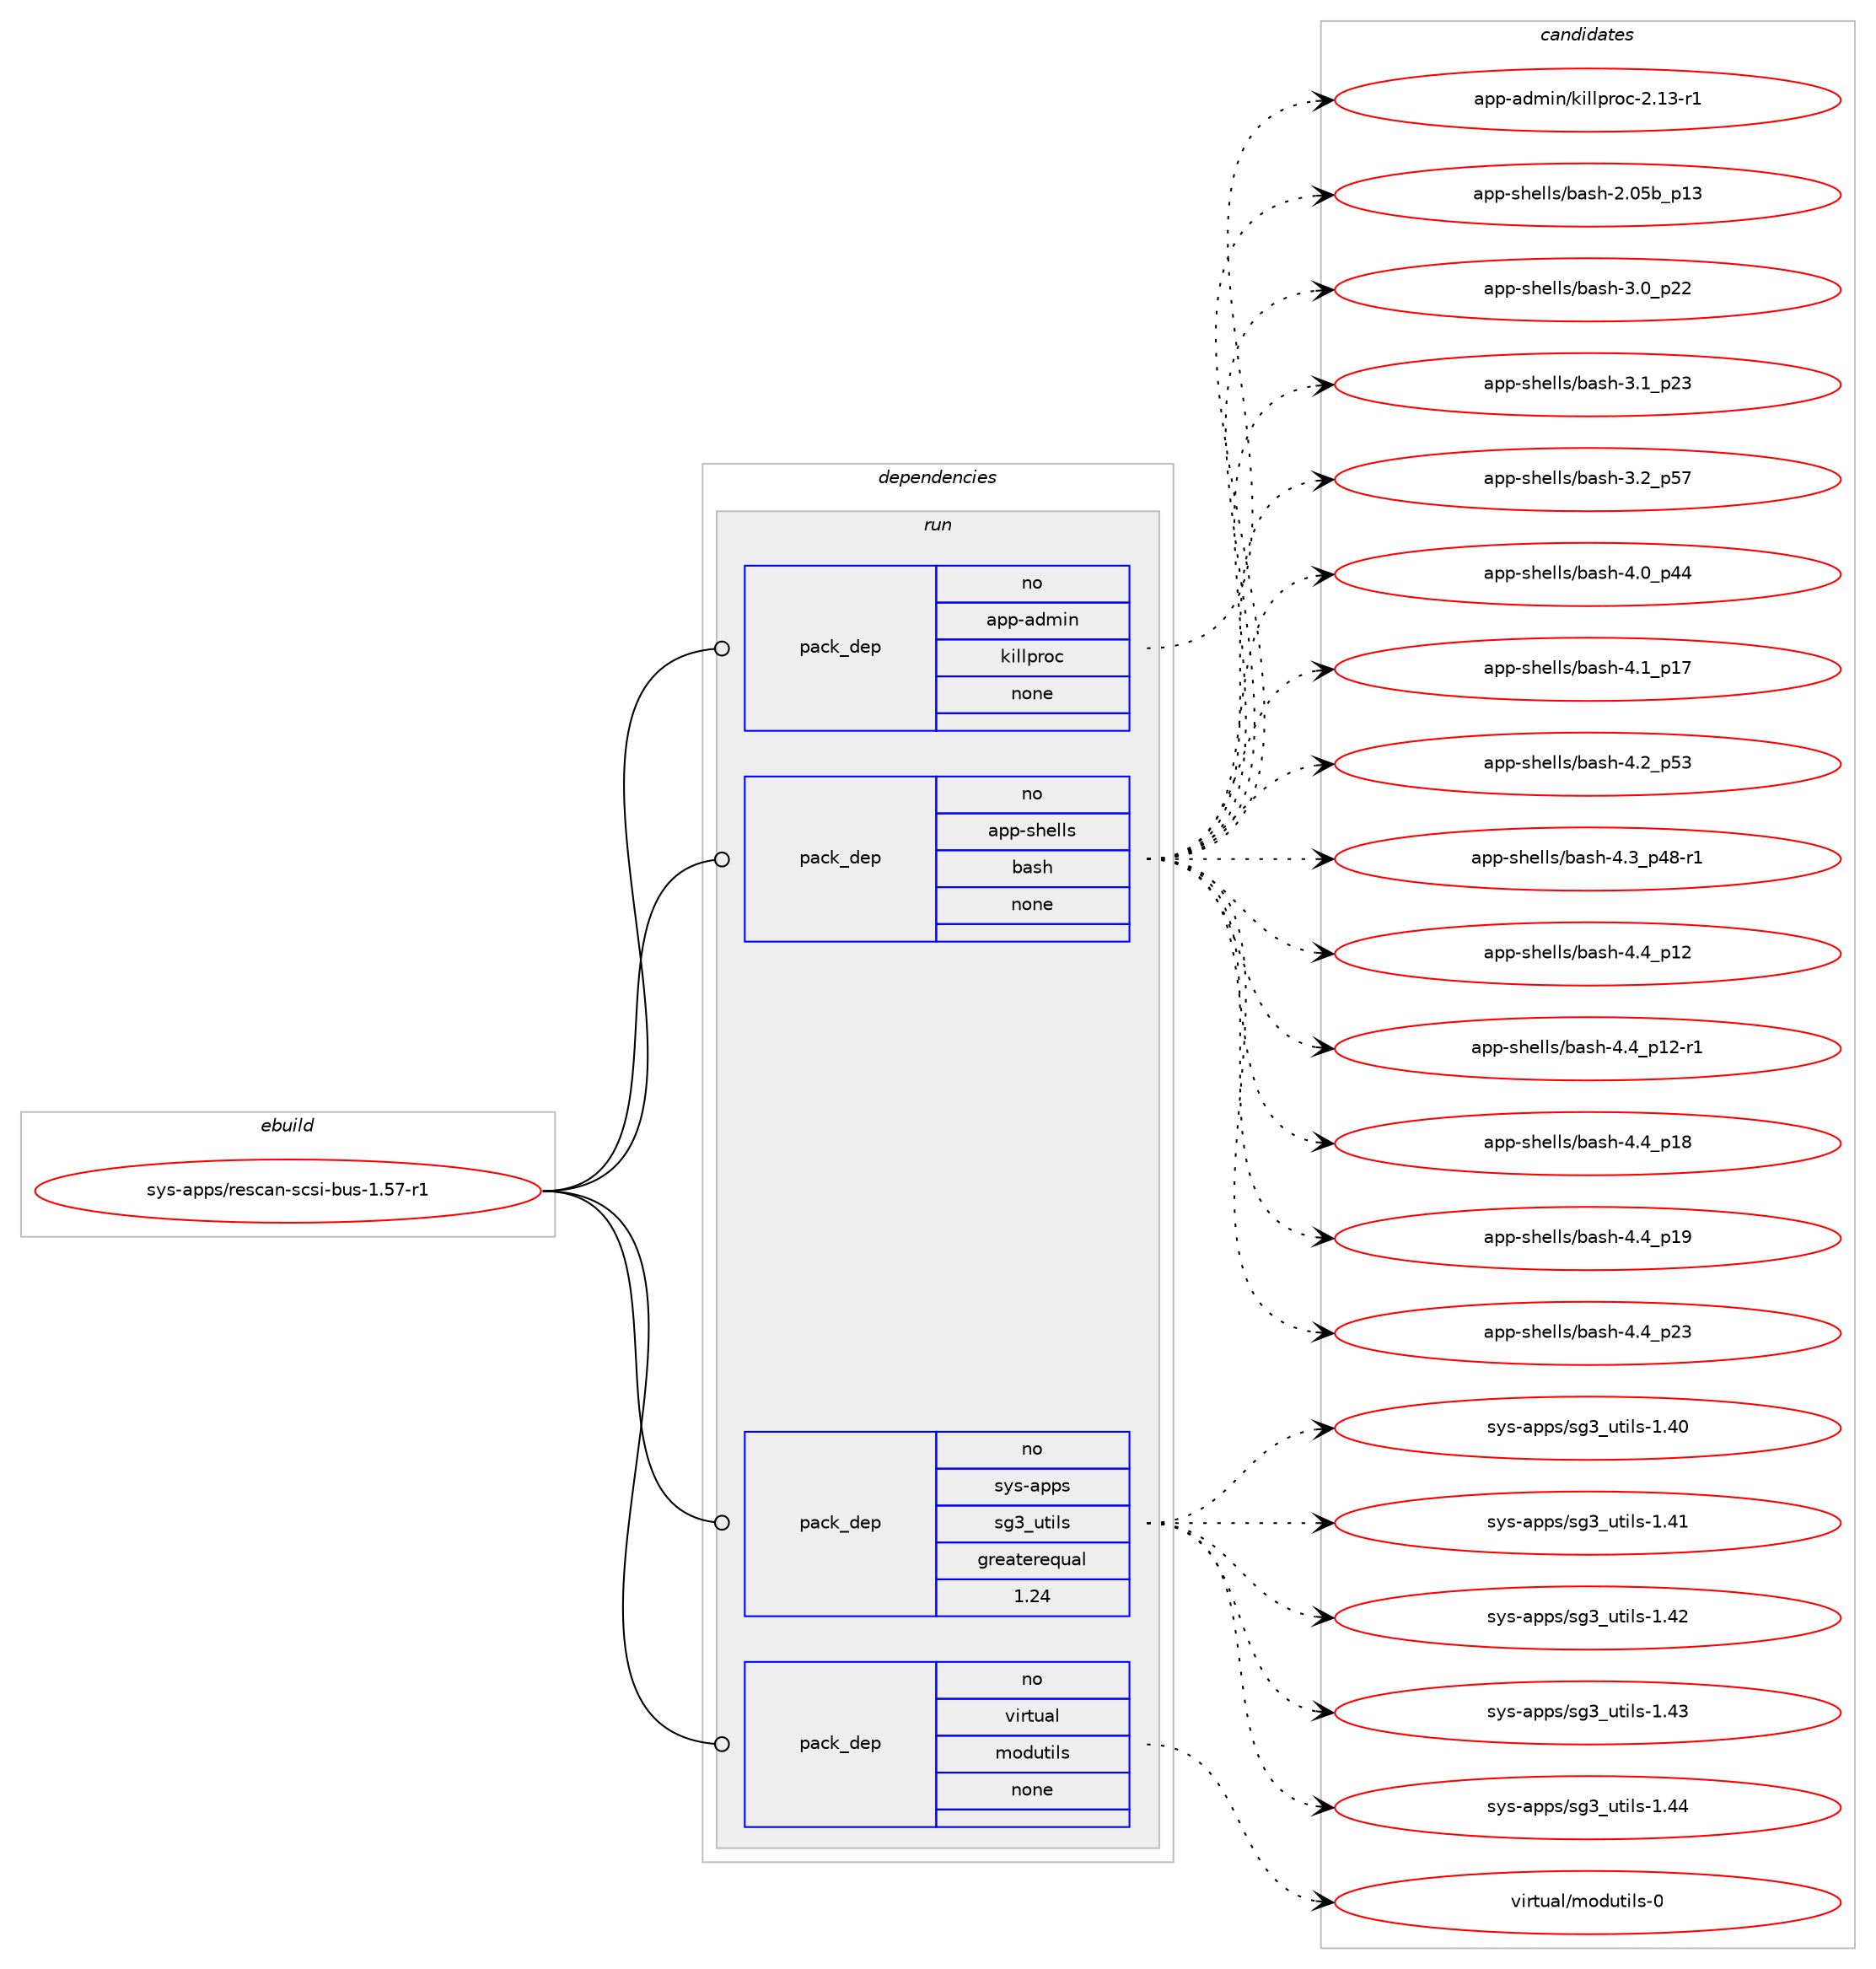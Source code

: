 digraph prolog {

# *************
# Graph options
# *************

newrank=true;
concentrate=true;
compound=true;
graph [rankdir=LR,fontname=Helvetica,fontsize=10,ranksep=1.5];#, ranksep=2.5, nodesep=0.2];
edge  [arrowhead=vee];
node  [fontname=Helvetica,fontsize=10];

# **********
# The ebuild
# **********

subgraph cluster_leftcol {
color=gray;
rank=same;
label=<<i>ebuild</i>>;
id [label="sys-apps/rescan-scsi-bus-1.57-r1", color=red, width=4, href="../sys-apps/rescan-scsi-bus-1.57-r1.svg"];
}

# ****************
# The dependencies
# ****************

subgraph cluster_midcol {
color=gray;
label=<<i>dependencies</i>>;
subgraph cluster_compile {
fillcolor="#eeeeee";
style=filled;
label=<<i>compile</i>>;
}
subgraph cluster_compileandrun {
fillcolor="#eeeeee";
style=filled;
label=<<i>compile and run</i>>;
}
subgraph cluster_run {
fillcolor="#eeeeee";
style=filled;
label=<<i>run</i>>;
subgraph pack7653 {
dependency11540 [label=<<TABLE BORDER="0" CELLBORDER="1" CELLSPACING="0" CELLPADDING="4" WIDTH="220"><TR><TD ROWSPAN="6" CELLPADDING="30">pack_dep</TD></TR><TR><TD WIDTH="110">no</TD></TR><TR><TD>app-admin</TD></TR><TR><TD>killproc</TD></TR><TR><TD>none</TD></TR><TR><TD></TD></TR></TABLE>>, shape=none, color=blue];
}
id:e -> dependency11540:w [weight=20,style="solid",arrowhead="odot"];
subgraph pack7654 {
dependency11541 [label=<<TABLE BORDER="0" CELLBORDER="1" CELLSPACING="0" CELLPADDING="4" WIDTH="220"><TR><TD ROWSPAN="6" CELLPADDING="30">pack_dep</TD></TR><TR><TD WIDTH="110">no</TD></TR><TR><TD>app-shells</TD></TR><TR><TD>bash</TD></TR><TR><TD>none</TD></TR><TR><TD></TD></TR></TABLE>>, shape=none, color=blue];
}
id:e -> dependency11541:w [weight=20,style="solid",arrowhead="odot"];
subgraph pack7655 {
dependency11542 [label=<<TABLE BORDER="0" CELLBORDER="1" CELLSPACING="0" CELLPADDING="4" WIDTH="220"><TR><TD ROWSPAN="6" CELLPADDING="30">pack_dep</TD></TR><TR><TD WIDTH="110">no</TD></TR><TR><TD>sys-apps</TD></TR><TR><TD>sg3_utils</TD></TR><TR><TD>greaterequal</TD></TR><TR><TD>1.24</TD></TR></TABLE>>, shape=none, color=blue];
}
id:e -> dependency11542:w [weight=20,style="solid",arrowhead="odot"];
subgraph pack7656 {
dependency11543 [label=<<TABLE BORDER="0" CELLBORDER="1" CELLSPACING="0" CELLPADDING="4" WIDTH="220"><TR><TD ROWSPAN="6" CELLPADDING="30">pack_dep</TD></TR><TR><TD WIDTH="110">no</TD></TR><TR><TD>virtual</TD></TR><TR><TD>modutils</TD></TR><TR><TD>none</TD></TR><TR><TD></TD></TR></TABLE>>, shape=none, color=blue];
}
id:e -> dependency11543:w [weight=20,style="solid",arrowhead="odot"];
}
}

# **************
# The candidates
# **************

subgraph cluster_choices {
rank=same;
color=gray;
label=<<i>candidates</i>>;

subgraph choice7653 {
color=black;
nodesep=1;
choice971121124597100109105110471071051081081121141119945504649514511449 [label="app-admin/killproc-2.13-r1", color=red, width=4,href="../app-admin/killproc-2.13-r1.svg"];
dependency11540:e -> choice971121124597100109105110471071051081081121141119945504649514511449:w [style=dotted,weight="100"];
}
subgraph choice7654 {
color=black;
nodesep=1;
choice9711211245115104101108108115479897115104455046485398951124951 [label="app-shells/bash-2.05b_p13", color=red, width=4,href="../app-shells/bash-2.05b_p13.svg"];
choice971121124511510410110810811547989711510445514648951125050 [label="app-shells/bash-3.0_p22", color=red, width=4,href="../app-shells/bash-3.0_p22.svg"];
choice971121124511510410110810811547989711510445514649951125051 [label="app-shells/bash-3.1_p23", color=red, width=4,href="../app-shells/bash-3.1_p23.svg"];
choice971121124511510410110810811547989711510445514650951125355 [label="app-shells/bash-3.2_p57", color=red, width=4,href="../app-shells/bash-3.2_p57.svg"];
choice971121124511510410110810811547989711510445524648951125252 [label="app-shells/bash-4.0_p44", color=red, width=4,href="../app-shells/bash-4.0_p44.svg"];
choice971121124511510410110810811547989711510445524649951124955 [label="app-shells/bash-4.1_p17", color=red, width=4,href="../app-shells/bash-4.1_p17.svg"];
choice971121124511510410110810811547989711510445524650951125351 [label="app-shells/bash-4.2_p53", color=red, width=4,href="../app-shells/bash-4.2_p53.svg"];
choice9711211245115104101108108115479897115104455246519511252564511449 [label="app-shells/bash-4.3_p48-r1", color=red, width=4,href="../app-shells/bash-4.3_p48-r1.svg"];
choice971121124511510410110810811547989711510445524652951124950 [label="app-shells/bash-4.4_p12", color=red, width=4,href="../app-shells/bash-4.4_p12.svg"];
choice9711211245115104101108108115479897115104455246529511249504511449 [label="app-shells/bash-4.4_p12-r1", color=red, width=4,href="../app-shells/bash-4.4_p12-r1.svg"];
choice971121124511510410110810811547989711510445524652951124956 [label="app-shells/bash-4.4_p18", color=red, width=4,href="../app-shells/bash-4.4_p18.svg"];
choice971121124511510410110810811547989711510445524652951124957 [label="app-shells/bash-4.4_p19", color=red, width=4,href="../app-shells/bash-4.4_p19.svg"];
choice971121124511510410110810811547989711510445524652951125051 [label="app-shells/bash-4.4_p23", color=red, width=4,href="../app-shells/bash-4.4_p23.svg"];
dependency11541:e -> choice9711211245115104101108108115479897115104455046485398951124951:w [style=dotted,weight="100"];
dependency11541:e -> choice971121124511510410110810811547989711510445514648951125050:w [style=dotted,weight="100"];
dependency11541:e -> choice971121124511510410110810811547989711510445514649951125051:w [style=dotted,weight="100"];
dependency11541:e -> choice971121124511510410110810811547989711510445514650951125355:w [style=dotted,weight="100"];
dependency11541:e -> choice971121124511510410110810811547989711510445524648951125252:w [style=dotted,weight="100"];
dependency11541:e -> choice971121124511510410110810811547989711510445524649951124955:w [style=dotted,weight="100"];
dependency11541:e -> choice971121124511510410110810811547989711510445524650951125351:w [style=dotted,weight="100"];
dependency11541:e -> choice9711211245115104101108108115479897115104455246519511252564511449:w [style=dotted,weight="100"];
dependency11541:e -> choice971121124511510410110810811547989711510445524652951124950:w [style=dotted,weight="100"];
dependency11541:e -> choice9711211245115104101108108115479897115104455246529511249504511449:w [style=dotted,weight="100"];
dependency11541:e -> choice971121124511510410110810811547989711510445524652951124956:w [style=dotted,weight="100"];
dependency11541:e -> choice971121124511510410110810811547989711510445524652951124957:w [style=dotted,weight="100"];
dependency11541:e -> choice971121124511510410110810811547989711510445524652951125051:w [style=dotted,weight="100"];
}
subgraph choice7655 {
color=black;
nodesep=1;
choice11512111545971121121154711510351951171161051081154549465248 [label="sys-apps/sg3_utils-1.40", color=red, width=4,href="../sys-apps/sg3_utils-1.40.svg"];
choice11512111545971121121154711510351951171161051081154549465249 [label="sys-apps/sg3_utils-1.41", color=red, width=4,href="../sys-apps/sg3_utils-1.41.svg"];
choice11512111545971121121154711510351951171161051081154549465250 [label="sys-apps/sg3_utils-1.42", color=red, width=4,href="../sys-apps/sg3_utils-1.42.svg"];
choice11512111545971121121154711510351951171161051081154549465251 [label="sys-apps/sg3_utils-1.43", color=red, width=4,href="../sys-apps/sg3_utils-1.43.svg"];
choice11512111545971121121154711510351951171161051081154549465252 [label="sys-apps/sg3_utils-1.44", color=red, width=4,href="../sys-apps/sg3_utils-1.44.svg"];
dependency11542:e -> choice11512111545971121121154711510351951171161051081154549465248:w [style=dotted,weight="100"];
dependency11542:e -> choice11512111545971121121154711510351951171161051081154549465249:w [style=dotted,weight="100"];
dependency11542:e -> choice11512111545971121121154711510351951171161051081154549465250:w [style=dotted,weight="100"];
dependency11542:e -> choice11512111545971121121154711510351951171161051081154549465251:w [style=dotted,weight="100"];
dependency11542:e -> choice11512111545971121121154711510351951171161051081154549465252:w [style=dotted,weight="100"];
}
subgraph choice7656 {
color=black;
nodesep=1;
choice11810511411611797108471091111001171161051081154548 [label="virtual/modutils-0", color=red, width=4,href="../virtual/modutils-0.svg"];
dependency11543:e -> choice11810511411611797108471091111001171161051081154548:w [style=dotted,weight="100"];
}
}

}
